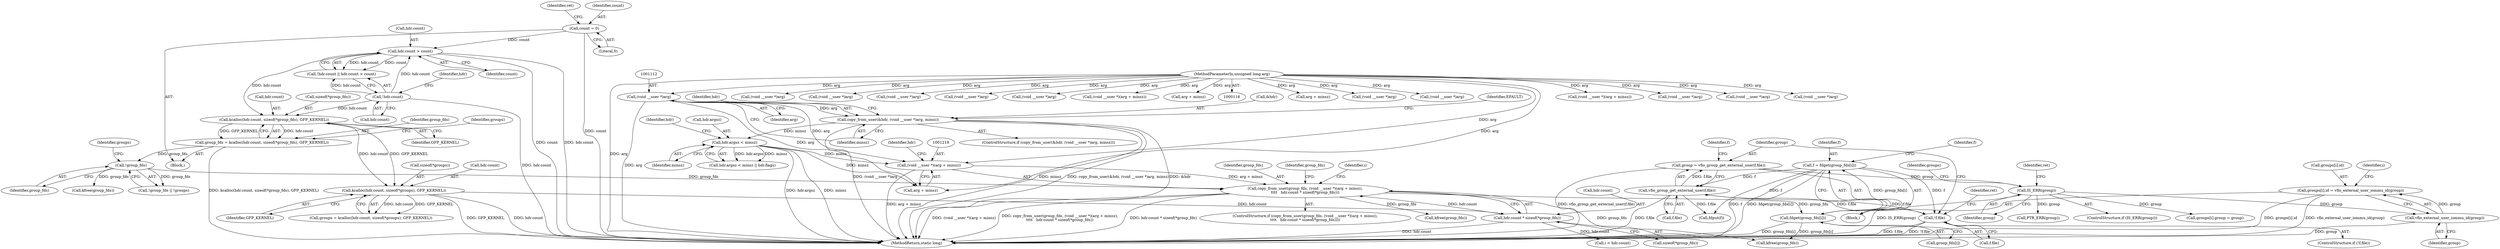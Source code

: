 digraph "0_linux_05692d7005a364add85c6e25a6c4447ce08f913a@array" {
"1001293" [label="(Call,groups[i].id = vfio_external_user_iommu_id(group))"];
"1001299" [label="(Call,vfio_external_user_iommu_id(group))"];
"1001278" [label="(Call,IS_ERR(group))"];
"1001269" [label="(Call,group = vfio_group_get_external_user(f.file))"];
"1001271" [label="(Call,vfio_group_get_external_user(f.file))"];
"1001252" [label="(Call,f = fdget(group_fds[i]))"];
"1001254" [label="(Call,fdget(group_fds[i]))"];
"1001216" [label="(Call,copy_from_user(group_fds, (void __user *)(arg + minsz),\n\t\t\t\t   hdr.count * sizeof(*group_fds)))"];
"1001203" [label="(Call,!group_fds)"];
"1001181" [label="(Call,group_fds = kcalloc(hdr.count, sizeof(*group_fds), GFP_KERNEL))"];
"1001183" [label="(Call,kcalloc(hdr.count, sizeof(*group_fds), GFP_KERNEL))"];
"1001169" [label="(Call,!hdr.count)"];
"1001173" [label="(Call,hdr.count > count)"];
"1001100" [label="(Call,count = 0)"];
"1001218" [label="(Call,(void __user *)(arg + minsz))"];
"1001111" [label="(Call,(void __user *)arg)"];
"1000119" [label="(MethodParameterIn,unsigned long arg)"];
"1001120" [label="(Call,hdr.argsz < minsz)"];
"1001108" [label="(Call,copy_from_user(&hdr, (void __user *)arg, minsz))"];
"1001223" [label="(Call,hdr.count * sizeof(*group_fds))"];
"1001193" [label="(Call,kcalloc(hdr.count, sizeof(*groups), GFP_KERNEL))"];
"1001259" [label="(Call,!f.file)"];
"1001258" [label="(ControlStructure,if (!f.file))"];
"1001300" [label="(Identifier,group)"];
"1001248" [label="(Identifier,i)"];
"1001225" [label="(Identifier,hdr)"];
"1001217" [label="(Identifier,group_fds)"];
"1001109" [label="(Call,&hdr)"];
"1001286" [label="(Call,groups[i].group = group)"];
"1001204" [label="(Identifier,group_fds)"];
"1001190" [label="(Identifier,GFP_KERNEL)"];
"1000823" [label="(Call,arg + minsz)"];
"1000212" [label="(Call,(void __user *)arg)"];
"1001271" [label="(Call,vfio_group_get_external_user(f.file))"];
"1001203" [label="(Call,!group_fds)"];
"1001265" [label="(Identifier,ret)"];
"1000714" [label="(Call,(void __user *)arg)"];
"1001113" [label="(Identifier,arg)"];
"1001220" [label="(Call,arg + minsz)"];
"1001193" [label="(Call,kcalloc(hdr.count, sizeof(*groups), GFP_KERNEL))"];
"1001279" [label="(Identifier,group)"];
"1001259" [label="(Call,!f.file)"];
"1001253" [label="(Identifier,f)"];
"1001182" [label="(Identifier,group_fds)"];
"1001175" [label="(Identifier,hdr)"];
"1001111" [label="(Call,(void __user *)arg)"];
"1001105" [label="(Identifier,ret)"];
"1001223" [label="(Call,hdr.count * sizeof(*group_fds))"];
"1001260" [label="(Call,f.file)"];
"1001369" [label="(MethodReturn,static long)"];
"1001108" [label="(Call,copy_from_user(&hdr, (void __user *)arg, minsz))"];
"1001063" [label="(Call,(void __user *)(arg + minsz))"];
"1001275" [label="(Call,fdput(f))"];
"1001173" [label="(Call,hdr.count > count)"];
"1001283" [label="(Call,PTR_ERR(group))"];
"1001215" [label="(ControlStructure,if (copy_from_user(group_fds, (void __user *)(arg + minsz),\n\t\t\t\t   hdr.count * sizeof(*group_fds))))"];
"1001249" [label="(Block,)"];
"1001197" [label="(Call,sizeof(*groups))"];
"1001254" [label="(Call,fdget(group_fds[i]))"];
"1001218" [label="(Call,(void __user *)(arg + minsz))"];
"1001187" [label="(Call,sizeof(*group_fds))"];
"1001269" [label="(Call,group = vfio_group_get_external_user(f.file))"];
"1001242" [label="(Call,i < hdr.count)"];
"1001169" [label="(Call,!hdr.count)"];
"1001192" [label="(Identifier,groups)"];
"1001114" [label="(Identifier,minsz)"];
"1001282" [label="(Identifier,ret)"];
"1001224" [label="(Call,hdr.count)"];
"1001200" [label="(Identifier,GFP_KERNEL)"];
"1001120" [label="(Call,hdr.argsz < minsz)"];
"1000557" [label="(Call,(void __user *)arg)"];
"1001293" [label="(Call,groups[i].id = vfio_external_user_iommu_id(group))"];
"1001191" [label="(Call,groups = kcalloc(hdr.count, sizeof(*groups), GFP_KERNEL))"];
"1001177" [label="(Identifier,count)"];
"1001126" [label="(Identifier,hdr)"];
"1000911" [label="(Call,(void __user *)arg)"];
"1001168" [label="(Call,!hdr.count || hdr.count > count)"];
"1001101" [label="(Identifier,count)"];
"1001117" [label="(Identifier,EFAULT)"];
"1001100" [label="(Call,count = 0)"];
"1001270" [label="(Identifier,group)"];
"1000686" [label="(Call,(void __user *)arg)"];
"1001255" [label="(Call,group_fds[i])"];
"1001119" [label="(Call,hdr.argsz < minsz || hdr.flags)"];
"1001170" [label="(Call,hdr.count)"];
"1000136" [label="(Call,(void __user *)arg)"];
"1001216" [label="(Call,copy_from_user(group_fds, (void __user *)(arg + minsz),\n\t\t\t\t   hdr.count * sizeof(*group_fds)))"];
"1001089" [label="(Block,)"];
"1001232" [label="(Identifier,group_fds)"];
"1000119" [label="(MethodParameterIn,unsigned long arg)"];
"1001121" [label="(Call,hdr.argsz)"];
"1001184" [label="(Call,hdr.count)"];
"1001174" [label="(Call,hdr.count)"];
"1001252" [label="(Call,f = fdget(group_fds[i]))"];
"1001272" [label="(Call,f.file)"];
"1001102" [label="(Literal,0)"];
"1001124" [label="(Identifier,minsz)"];
"1001181" [label="(Call,group_fds = kcalloc(hdr.count, sizeof(*group_fds), GFP_KERNEL))"];
"1001289" [label="(Identifier,groups)"];
"1001194" [label="(Call,hdr.count)"];
"1001276" [label="(Identifier,f)"];
"1000183" [label="(Call,(void __user *)arg)"];
"1000589" [label="(Call,(void __user *)arg)"];
"1001183" [label="(Call,kcalloc(hdr.count, sizeof(*group_fds), GFP_KERNEL))"];
"1001206" [label="(Identifier,groups)"];
"1001047" [label="(Call,(void __user *)arg)"];
"1001107" [label="(ControlStructure,if (copy_from_user(&hdr, (void __user *)arg, minsz)))"];
"1001294" [label="(Call,groups[i].id)"];
"1000609" [label="(Call,(void __user *)arg)"];
"1001240" [label="(Identifier,i)"];
"1001301" [label="(Call,kfree(group_fds))"];
"1001122" [label="(Identifier,hdr)"];
"1001277" [label="(ControlStructure,if (IS_ERR(group)))"];
"1001227" [label="(Call,sizeof(*group_fds))"];
"1001208" [label="(Call,kfree(group_fds))"];
"1001299" [label="(Call,vfio_external_user_iommu_id(group))"];
"1001261" [label="(Identifier,f)"];
"1001231" [label="(Call,kfree(group_fds))"];
"1001202" [label="(Call,!group_fds || !groups)"];
"1001278" [label="(Call,IS_ERR(group))"];
"1000821" [label="(Call,(void __user *)(arg + minsz))"];
"1001065" [label="(Call,arg + minsz)"];
"1001293" -> "1001249"  [label="AST: "];
"1001293" -> "1001299"  [label="CFG: "];
"1001294" -> "1001293"  [label="AST: "];
"1001299" -> "1001293"  [label="AST: "];
"1001248" -> "1001293"  [label="CFG: "];
"1001293" -> "1001369"  [label="DDG: vfio_external_user_iommu_id(group)"];
"1001293" -> "1001369"  [label="DDG: groups[i].id"];
"1001299" -> "1001293"  [label="DDG: group"];
"1001299" -> "1001300"  [label="CFG: "];
"1001300" -> "1001299"  [label="AST: "];
"1001299" -> "1001369"  [label="DDG: group"];
"1001278" -> "1001299"  [label="DDG: group"];
"1001278" -> "1001277"  [label="AST: "];
"1001278" -> "1001279"  [label="CFG: "];
"1001279" -> "1001278"  [label="AST: "];
"1001282" -> "1001278"  [label="CFG: "];
"1001289" -> "1001278"  [label="CFG: "];
"1001278" -> "1001369"  [label="DDG: IS_ERR(group)"];
"1001269" -> "1001278"  [label="DDG: group"];
"1001278" -> "1001283"  [label="DDG: group"];
"1001278" -> "1001286"  [label="DDG: group"];
"1001269" -> "1001249"  [label="AST: "];
"1001269" -> "1001271"  [label="CFG: "];
"1001270" -> "1001269"  [label="AST: "];
"1001271" -> "1001269"  [label="AST: "];
"1001276" -> "1001269"  [label="CFG: "];
"1001269" -> "1001369"  [label="DDG: vfio_group_get_external_user(f.file)"];
"1001271" -> "1001269"  [label="DDG: f.file"];
"1001271" -> "1001272"  [label="CFG: "];
"1001272" -> "1001271"  [label="AST: "];
"1001271" -> "1001369"  [label="DDG: f.file"];
"1001271" -> "1001259"  [label="DDG: f.file"];
"1001252" -> "1001271"  [label="DDG: f"];
"1001259" -> "1001271"  [label="DDG: f.file"];
"1001271" -> "1001275"  [label="DDG: f.file"];
"1001252" -> "1001249"  [label="AST: "];
"1001252" -> "1001254"  [label="CFG: "];
"1001253" -> "1001252"  [label="AST: "];
"1001254" -> "1001252"  [label="AST: "];
"1001261" -> "1001252"  [label="CFG: "];
"1001252" -> "1001369"  [label="DDG: f"];
"1001252" -> "1001369"  [label="DDG: fdget(group_fds[i])"];
"1001254" -> "1001252"  [label="DDG: group_fds[i]"];
"1001252" -> "1001259"  [label="DDG: f"];
"1001252" -> "1001275"  [label="DDG: f"];
"1001254" -> "1001255"  [label="CFG: "];
"1001255" -> "1001254"  [label="AST: "];
"1001254" -> "1001369"  [label="DDG: group_fds[i]"];
"1001216" -> "1001254"  [label="DDG: group_fds"];
"1001254" -> "1001301"  [label="DDG: group_fds[i]"];
"1001216" -> "1001215"  [label="AST: "];
"1001216" -> "1001223"  [label="CFG: "];
"1001217" -> "1001216"  [label="AST: "];
"1001218" -> "1001216"  [label="AST: "];
"1001223" -> "1001216"  [label="AST: "];
"1001232" -> "1001216"  [label="CFG: "];
"1001240" -> "1001216"  [label="CFG: "];
"1001216" -> "1001369"  [label="DDG: hdr.count * sizeof(*group_fds)"];
"1001216" -> "1001369"  [label="DDG: (void __user *)(arg + minsz)"];
"1001216" -> "1001369"  [label="DDG: copy_from_user(group_fds, (void __user *)(arg + minsz),\n\t\t\t\t   hdr.count * sizeof(*group_fds))"];
"1001203" -> "1001216"  [label="DDG: group_fds"];
"1001218" -> "1001216"  [label="DDG: arg + minsz"];
"1001223" -> "1001216"  [label="DDG: hdr.count"];
"1001216" -> "1001231"  [label="DDG: group_fds"];
"1001216" -> "1001301"  [label="DDG: group_fds"];
"1001203" -> "1001202"  [label="AST: "];
"1001203" -> "1001204"  [label="CFG: "];
"1001204" -> "1001203"  [label="AST: "];
"1001206" -> "1001203"  [label="CFG: "];
"1001202" -> "1001203"  [label="CFG: "];
"1001203" -> "1001202"  [label="DDG: group_fds"];
"1001181" -> "1001203"  [label="DDG: group_fds"];
"1001203" -> "1001208"  [label="DDG: group_fds"];
"1001181" -> "1001089"  [label="AST: "];
"1001181" -> "1001183"  [label="CFG: "];
"1001182" -> "1001181"  [label="AST: "];
"1001183" -> "1001181"  [label="AST: "];
"1001192" -> "1001181"  [label="CFG: "];
"1001181" -> "1001369"  [label="DDG: kcalloc(hdr.count, sizeof(*group_fds), GFP_KERNEL)"];
"1001183" -> "1001181"  [label="DDG: hdr.count"];
"1001183" -> "1001181"  [label="DDG: GFP_KERNEL"];
"1001183" -> "1001190"  [label="CFG: "];
"1001184" -> "1001183"  [label="AST: "];
"1001187" -> "1001183"  [label="AST: "];
"1001190" -> "1001183"  [label="AST: "];
"1001169" -> "1001183"  [label="DDG: hdr.count"];
"1001173" -> "1001183"  [label="DDG: hdr.count"];
"1001183" -> "1001193"  [label="DDG: hdr.count"];
"1001183" -> "1001193"  [label="DDG: GFP_KERNEL"];
"1001169" -> "1001168"  [label="AST: "];
"1001169" -> "1001170"  [label="CFG: "];
"1001170" -> "1001169"  [label="AST: "];
"1001175" -> "1001169"  [label="CFG: "];
"1001168" -> "1001169"  [label="CFG: "];
"1001169" -> "1001369"  [label="DDG: hdr.count"];
"1001169" -> "1001168"  [label="DDG: hdr.count"];
"1001169" -> "1001173"  [label="DDG: hdr.count"];
"1001173" -> "1001168"  [label="AST: "];
"1001173" -> "1001177"  [label="CFG: "];
"1001174" -> "1001173"  [label="AST: "];
"1001177" -> "1001173"  [label="AST: "];
"1001168" -> "1001173"  [label="CFG: "];
"1001173" -> "1001369"  [label="DDG: count"];
"1001173" -> "1001369"  [label="DDG: hdr.count"];
"1001173" -> "1001168"  [label="DDG: hdr.count"];
"1001173" -> "1001168"  [label="DDG: count"];
"1001100" -> "1001173"  [label="DDG: count"];
"1001100" -> "1001089"  [label="AST: "];
"1001100" -> "1001102"  [label="CFG: "];
"1001101" -> "1001100"  [label="AST: "];
"1001102" -> "1001100"  [label="AST: "];
"1001105" -> "1001100"  [label="CFG: "];
"1001100" -> "1001369"  [label="DDG: count"];
"1001218" -> "1001220"  [label="CFG: "];
"1001219" -> "1001218"  [label="AST: "];
"1001220" -> "1001218"  [label="AST: "];
"1001225" -> "1001218"  [label="CFG: "];
"1001218" -> "1001369"  [label="DDG: arg + minsz"];
"1001111" -> "1001218"  [label="DDG: arg"];
"1000119" -> "1001218"  [label="DDG: arg"];
"1001120" -> "1001218"  [label="DDG: minsz"];
"1001111" -> "1001108"  [label="AST: "];
"1001111" -> "1001113"  [label="CFG: "];
"1001112" -> "1001111"  [label="AST: "];
"1001113" -> "1001111"  [label="AST: "];
"1001114" -> "1001111"  [label="CFG: "];
"1001111" -> "1001369"  [label="DDG: arg"];
"1001111" -> "1001108"  [label="DDG: arg"];
"1000119" -> "1001111"  [label="DDG: arg"];
"1001111" -> "1001220"  [label="DDG: arg"];
"1000119" -> "1000116"  [label="AST: "];
"1000119" -> "1001369"  [label="DDG: arg"];
"1000119" -> "1000136"  [label="DDG: arg"];
"1000119" -> "1000183"  [label="DDG: arg"];
"1000119" -> "1000212"  [label="DDG: arg"];
"1000119" -> "1000557"  [label="DDG: arg"];
"1000119" -> "1000589"  [label="DDG: arg"];
"1000119" -> "1000609"  [label="DDG: arg"];
"1000119" -> "1000686"  [label="DDG: arg"];
"1000119" -> "1000714"  [label="DDG: arg"];
"1000119" -> "1000821"  [label="DDG: arg"];
"1000119" -> "1000823"  [label="DDG: arg"];
"1000119" -> "1000911"  [label="DDG: arg"];
"1000119" -> "1001047"  [label="DDG: arg"];
"1000119" -> "1001063"  [label="DDG: arg"];
"1000119" -> "1001065"  [label="DDG: arg"];
"1000119" -> "1001220"  [label="DDG: arg"];
"1001120" -> "1001119"  [label="AST: "];
"1001120" -> "1001124"  [label="CFG: "];
"1001121" -> "1001120"  [label="AST: "];
"1001124" -> "1001120"  [label="AST: "];
"1001126" -> "1001120"  [label="CFG: "];
"1001119" -> "1001120"  [label="CFG: "];
"1001120" -> "1001369"  [label="DDG: hdr.argsz"];
"1001120" -> "1001369"  [label="DDG: minsz"];
"1001120" -> "1001119"  [label="DDG: hdr.argsz"];
"1001120" -> "1001119"  [label="DDG: minsz"];
"1001108" -> "1001120"  [label="DDG: minsz"];
"1001120" -> "1001220"  [label="DDG: minsz"];
"1001108" -> "1001107"  [label="AST: "];
"1001108" -> "1001114"  [label="CFG: "];
"1001109" -> "1001108"  [label="AST: "];
"1001114" -> "1001108"  [label="AST: "];
"1001117" -> "1001108"  [label="CFG: "];
"1001122" -> "1001108"  [label="CFG: "];
"1001108" -> "1001369"  [label="DDG: minsz"];
"1001108" -> "1001369"  [label="DDG: copy_from_user(&hdr, (void __user *)arg, minsz)"];
"1001108" -> "1001369"  [label="DDG: &hdr"];
"1001108" -> "1001369"  [label="DDG: (void __user *)arg"];
"1001223" -> "1001227"  [label="CFG: "];
"1001224" -> "1001223"  [label="AST: "];
"1001227" -> "1001223"  [label="AST: "];
"1001223" -> "1001369"  [label="DDG: hdr.count"];
"1001193" -> "1001223"  [label="DDG: hdr.count"];
"1001223" -> "1001242"  [label="DDG: hdr.count"];
"1001193" -> "1001191"  [label="AST: "];
"1001193" -> "1001200"  [label="CFG: "];
"1001194" -> "1001193"  [label="AST: "];
"1001197" -> "1001193"  [label="AST: "];
"1001200" -> "1001193"  [label="AST: "];
"1001191" -> "1001193"  [label="CFG: "];
"1001193" -> "1001369"  [label="DDG: GFP_KERNEL"];
"1001193" -> "1001369"  [label="DDG: hdr.count"];
"1001193" -> "1001191"  [label="DDG: hdr.count"];
"1001193" -> "1001191"  [label="DDG: GFP_KERNEL"];
"1001259" -> "1001258"  [label="AST: "];
"1001259" -> "1001260"  [label="CFG: "];
"1001260" -> "1001259"  [label="AST: "];
"1001265" -> "1001259"  [label="CFG: "];
"1001270" -> "1001259"  [label="CFG: "];
"1001259" -> "1001369"  [label="DDG: f.file"];
"1001259" -> "1001369"  [label="DDG: !f.file"];
}
